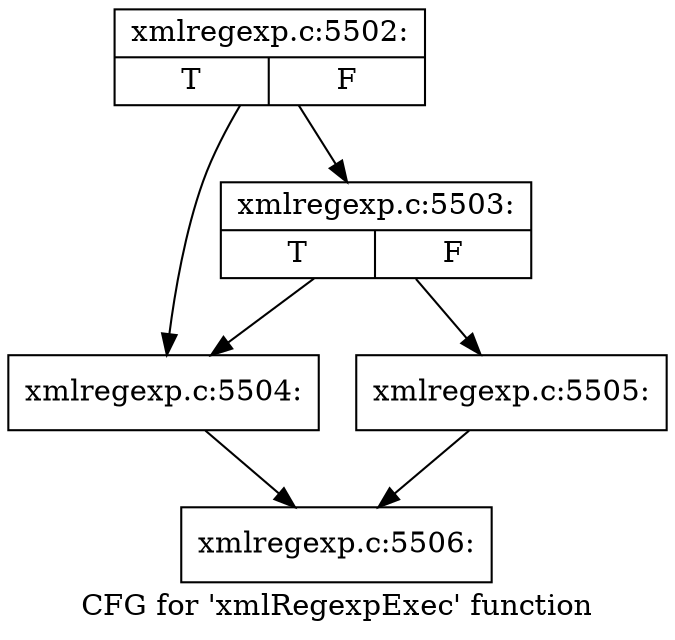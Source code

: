digraph "CFG for 'xmlRegexpExec' function" {
	label="CFG for 'xmlRegexpExec' function";

	Node0x38d44f0 [shape=record,label="{xmlregexp.c:5502:|{<s0>T|<s1>F}}"];
	Node0x38d44f0 -> Node0x3887020;
	Node0x38d44f0 -> Node0x38e5610;
	Node0x38e5610 [shape=record,label="{xmlregexp.c:5503:|{<s0>T|<s1>F}}"];
	Node0x38e5610 -> Node0x3887020;
	Node0x38e5610 -> Node0x3887170;
	Node0x3887020 [shape=record,label="{xmlregexp.c:5504:}"];
	Node0x3887020 -> Node0x38de160;
	Node0x3887170 [shape=record,label="{xmlregexp.c:5505:}"];
	Node0x3887170 -> Node0x38de160;
	Node0x38de160 [shape=record,label="{xmlregexp.c:5506:}"];
}
